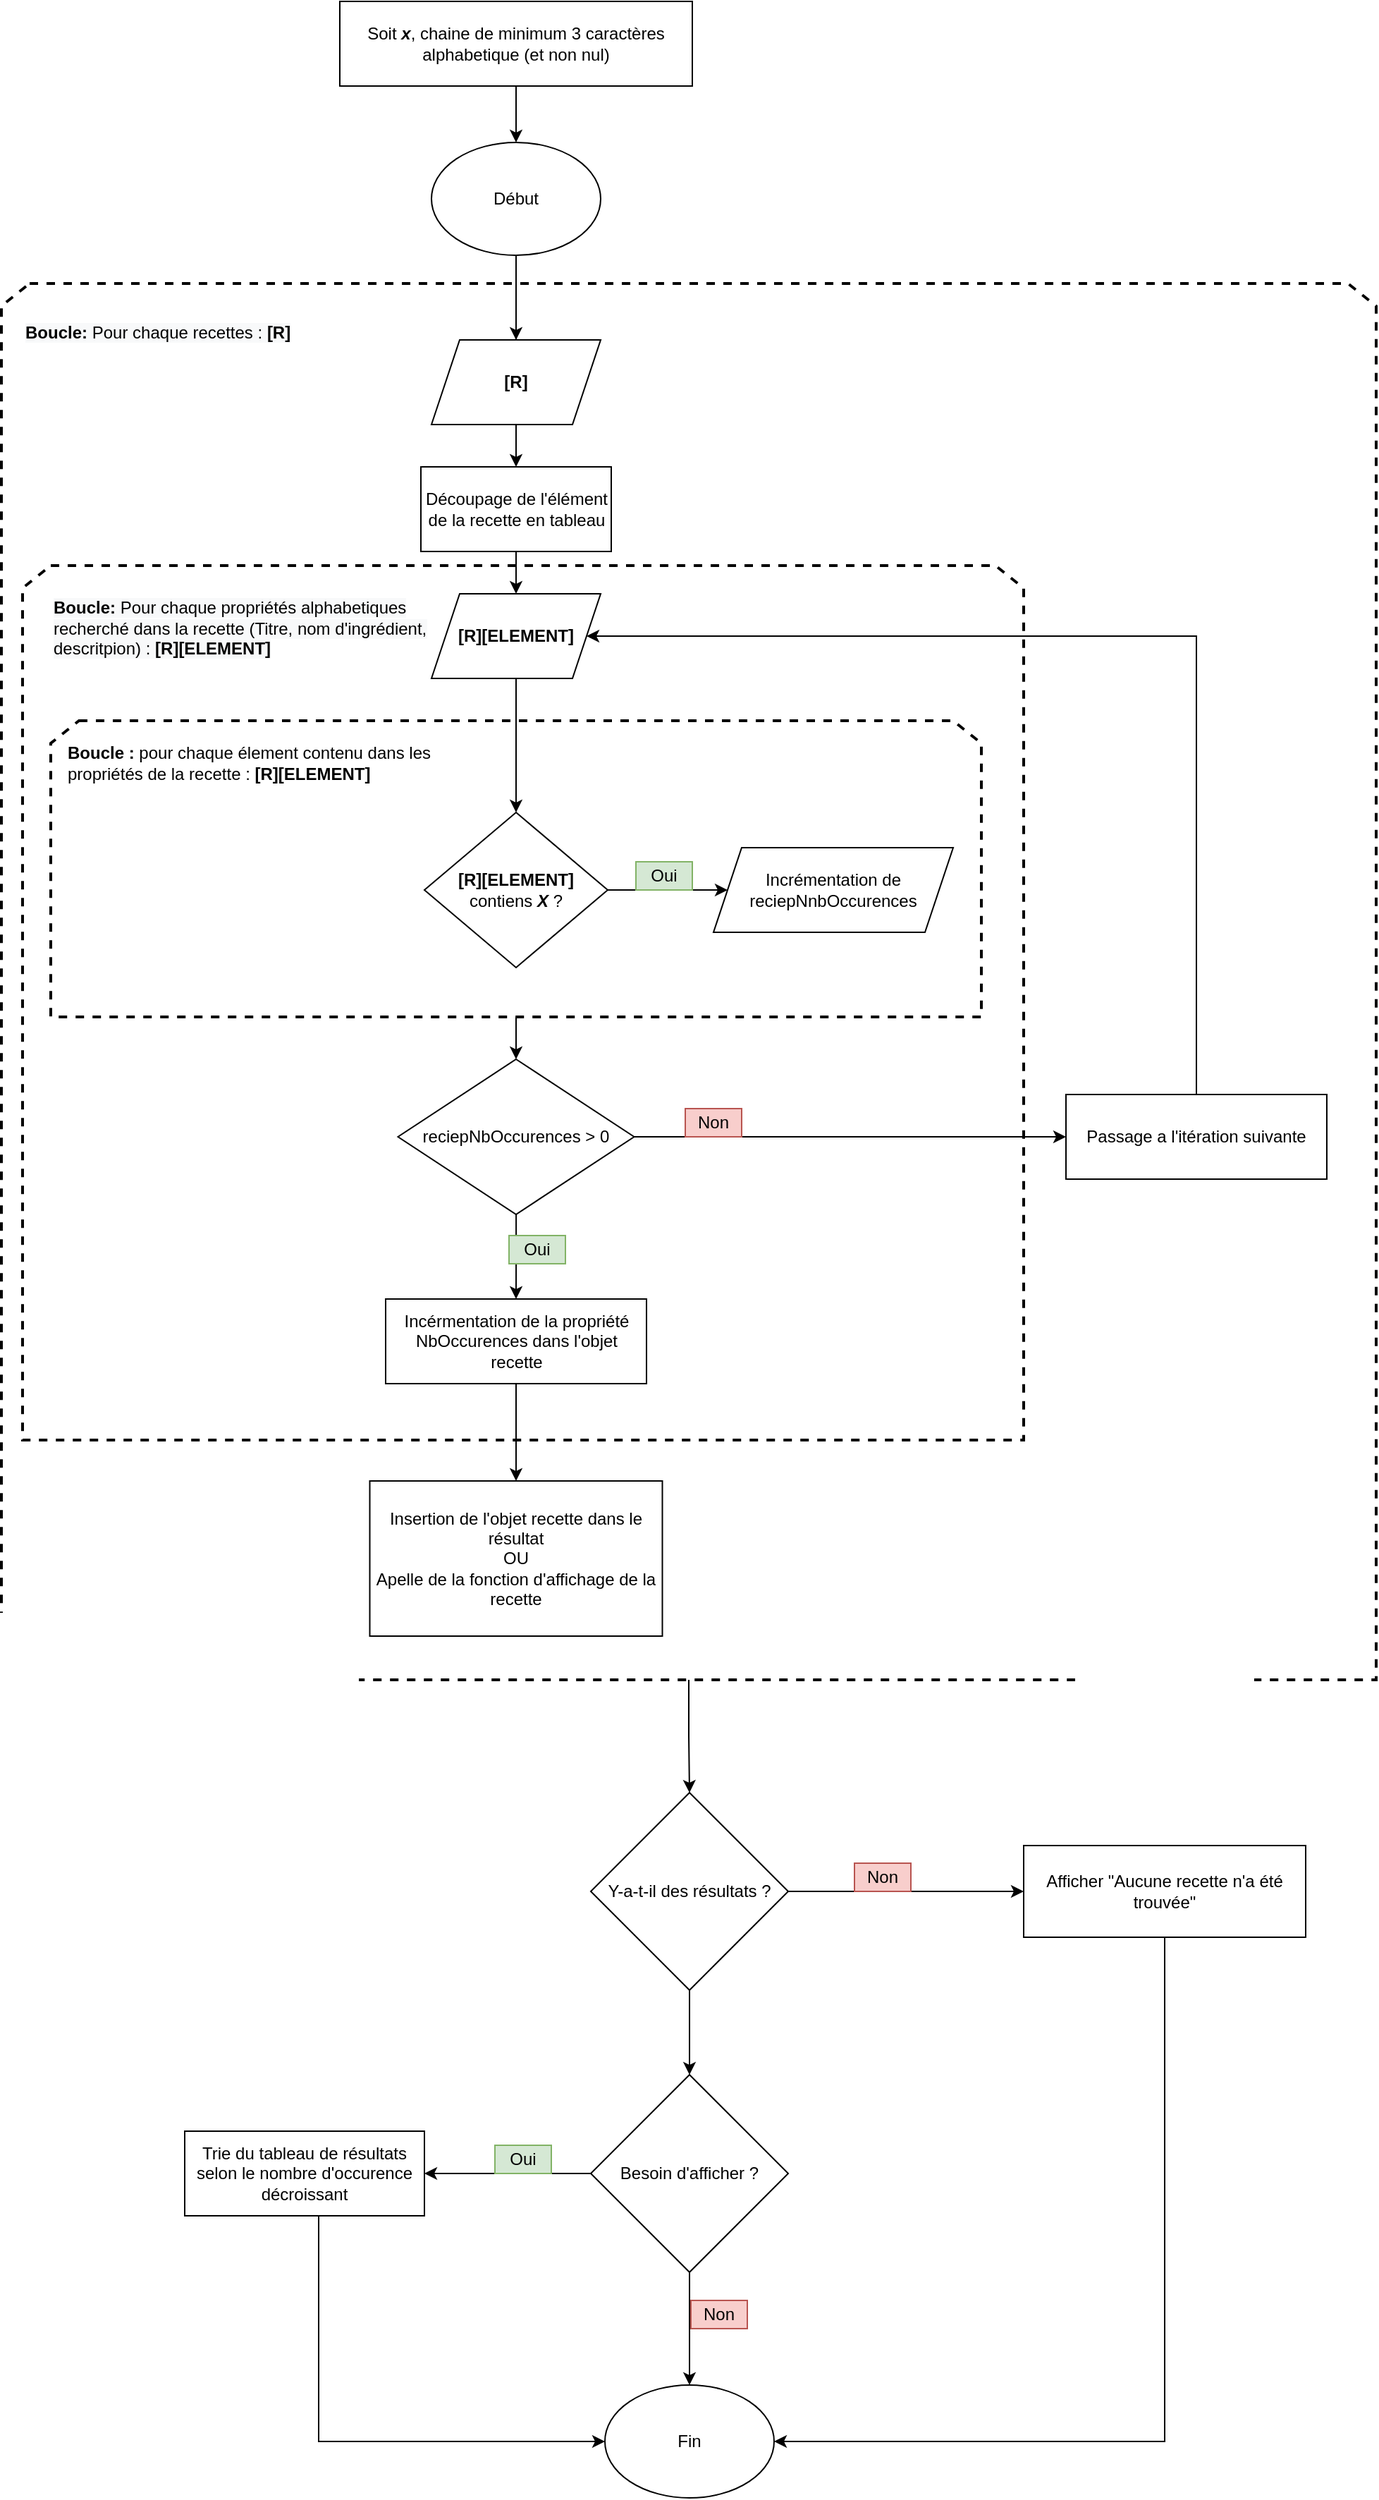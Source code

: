 <mxfile version="15.7.3" type="device"><diagram id="W2QzDN9e0owXRdh4UVnG" name="Page-1"><mxGraphModel dx="2370" dy="1442" grid="1" gridSize="10" guides="1" tooltips="1" connect="1" arrows="1" fold="1" page="1" pageScale="1" pageWidth="583" pageHeight="827" math="0" shadow="0"><root><mxCell id="0"/><mxCell id="1" parent="0"/><mxCell id="9cMznDm5X-ELZMLWN49U-64" style="edgeStyle=orthogonalEdgeStyle;rounded=0;orthogonalLoop=1;jettySize=auto;html=1;" edge="1" parent="1" source="9cMznDm5X-ELZMLWN49U-8" target="9cMznDm5X-ELZMLWN49U-51"><mxGeometry relative="1" as="geometry"/></mxCell><mxCell id="9cMznDm5X-ELZMLWN49U-8" value="" style="shape=loopLimit;whiteSpace=wrap;html=1;dashed=1;strokeWidth=2;align=left;" vertex="1" parent="1"><mxGeometry x="5" y="210" width="975" height="990" as="geometry"/></mxCell><mxCell id="9cMznDm5X-ELZMLWN49U-24" style="edgeStyle=orthogonalEdgeStyle;rounded=0;orthogonalLoop=1;jettySize=auto;html=1;" edge="1" parent="1" source="9cMznDm5X-ELZMLWN49U-2"><mxGeometry relative="1" as="geometry"><mxPoint x="370" y="250" as="targetPoint"/></mxGeometry></mxCell><mxCell id="9cMznDm5X-ELZMLWN49U-2" value="Début" style="ellipse;whiteSpace=wrap;html=1;" vertex="1" parent="1"><mxGeometry x="310" y="110" width="120" height="80" as="geometry"/></mxCell><mxCell id="9cMznDm5X-ELZMLWN49U-4" style="edgeStyle=orthogonalEdgeStyle;rounded=0;orthogonalLoop=1;jettySize=auto;html=1;" edge="1" parent="1" source="9cMznDm5X-ELZMLWN49U-3" target="9cMznDm5X-ELZMLWN49U-2"><mxGeometry relative="1" as="geometry"/></mxCell><mxCell id="9cMznDm5X-ELZMLWN49U-3" value="Soit &lt;b style=&quot;font-style: italic&quot;&gt;x&lt;/b&gt;, chaine de minimum 3 caractères alphabetique (et non nul)" style="rounded=0;whiteSpace=wrap;html=1;" vertex="1" parent="1"><mxGeometry x="245" y="10" width="250" height="60" as="geometry"/></mxCell><mxCell id="9cMznDm5X-ELZMLWN49U-12" value="&lt;br&gt;&lt;br&gt;&lt;b style=&quot;color: rgb(0 , 0 , 0) ; font-family: &amp;#34;helvetica&amp;#34; ; font-size: 12px ; font-style: normal ; letter-spacing: normal ; text-align: left ; text-indent: 0px ; text-transform: none ; word-spacing: 0px ; background-color: rgb(248 , 249 , 250)&quot;&gt;Boucle:&lt;span&gt;&amp;nbsp;&lt;/span&gt;&lt;/b&gt;&lt;span style=&quot;color: rgb(0 , 0 , 0) ; font-family: &amp;#34;helvetica&amp;#34; ; font-size: 12px ; font-style: normal ; font-weight: 400 ; letter-spacing: normal ; text-align: left ; text-indent: 0px ; text-transform: none ; word-spacing: 0px ; background-color: rgb(248 , 249 , 250) ; display: inline ; float: none&quot;&gt;Pour chaque recettes : &lt;/span&gt;&lt;span style=&quot;color: rgb(0 , 0 , 0) ; font-family: &amp;#34;helvetica&amp;#34; ; font-size: 12px ; font-style: normal ; letter-spacing: normal ; text-align: left ; text-indent: 0px ; text-transform: none ; word-spacing: 0px ; background-color: rgb(248 , 249 , 250) ; display: inline ; float: none&quot;&gt;&lt;b&gt;[R]&lt;/b&gt;&lt;/span&gt;" style="rounded=0;whiteSpace=wrap;html=1;dashed=1;strokeWidth=2;align=left;fillColor=none;strokeColor=none;" vertex="1" parent="1"><mxGeometry x="20" y="200" width="280" height="60" as="geometry"/></mxCell><mxCell id="9cMznDm5X-ELZMLWN49U-14" value="" style="shape=loopLimit;whiteSpace=wrap;html=1;dashed=1;strokeWidth=2;align=left;" vertex="1" parent="1"><mxGeometry x="20" y="410" width="710" height="620" as="geometry"/></mxCell><mxCell id="9cMznDm5X-ELZMLWN49U-15" value="&lt;br&gt;&lt;br&gt;&lt;b style=&quot;color: rgb(0 , 0 , 0) ; font-family: &amp;#34;helvetica&amp;#34; ; font-size: 12px ; font-style: normal ; letter-spacing: normal ; text-align: left ; text-indent: 0px ; text-transform: none ; word-spacing: 0px ; background-color: rgb(248 , 249 , 250)&quot;&gt;Boucle:&lt;span&gt;&amp;nbsp;&lt;/span&gt;&lt;/b&gt;&lt;span style=&quot;color: rgb(0 , 0 , 0) ; font-family: &amp;#34;helvetica&amp;#34; ; font-size: 12px ; font-style: normal ; font-weight: 400 ; letter-spacing: normal ; text-align: left ; text-indent: 0px ; text-transform: none ; word-spacing: 0px ; background-color: rgb(248 , 249 , 250) ; display: inline ; float: none&quot;&gt;Pour chaque propriétés alphabetiques recherché dans la recette (Titre, nom d'ingrédient, descritpion) : &lt;/span&gt;&lt;span style=&quot;color: rgb(0 , 0 , 0) ; font-family: &amp;#34;helvetica&amp;#34; ; font-size: 12px ; font-style: normal ; letter-spacing: normal ; text-align: left ; text-indent: 0px ; text-transform: none ; word-spacing: 0px ; background-color: rgb(248 , 249 , 250) ; display: inline ; float: none&quot;&gt;&lt;b&gt;[R][ELEMENT]&lt;/b&gt;&lt;/span&gt;" style="rounded=0;whiteSpace=wrap;html=1;dashed=1;strokeWidth=2;align=left;fillColor=none;strokeColor=none;" vertex="1" parent="1"><mxGeometry x="40" y="410" width="280" height="60" as="geometry"/></mxCell><mxCell id="9cMznDm5X-ELZMLWN49U-26" style="edgeStyle=orthogonalEdgeStyle;rounded=0;orthogonalLoop=1;jettySize=auto;html=1;" edge="1" parent="1" source="9cMznDm5X-ELZMLWN49U-16" target="9cMznDm5X-ELZMLWN49U-21"><mxGeometry relative="1" as="geometry"/></mxCell><mxCell id="9cMznDm5X-ELZMLWN49U-16" value="Découpage de l'élément de la recette en tableau" style="rounded=0;whiteSpace=wrap;html=1;" vertex="1" parent="1"><mxGeometry x="302.5" y="340" width="135" height="60" as="geometry"/></mxCell><mxCell id="9cMznDm5X-ELZMLWN49U-19" value="" style="shape=loopLimit;whiteSpace=wrap;html=1;dashed=1;strokeWidth=2;align=left;" vertex="1" parent="1"><mxGeometry x="40" y="520" width="660" height="210" as="geometry"/></mxCell><mxCell id="9cMznDm5X-ELZMLWN49U-20" value="&lt;b&gt;Boucle :&lt;/b&gt;&amp;nbsp;pour chaque élement contenu dans les propriétés de la recette :&amp;nbsp;&lt;b style=&quot;font-family: &amp;#34;helvetica&amp;#34;&quot;&gt;[R][ELEMENT]&lt;/b&gt;" style="rounded=0;whiteSpace=wrap;html=1;dashed=1;strokeWidth=2;align=left;fillColor=none;strokeColor=none;" vertex="1" parent="1"><mxGeometry x="50" y="510" width="280" height="80" as="geometry"/></mxCell><mxCell id="9cMznDm5X-ELZMLWN49U-29" style="edgeStyle=orthogonalEdgeStyle;rounded=0;orthogonalLoop=1;jettySize=auto;html=1;entryX=0.5;entryY=0;entryDx=0;entryDy=0;" edge="1" parent="1" source="9cMznDm5X-ELZMLWN49U-21" target="9cMznDm5X-ELZMLWN49U-28"><mxGeometry relative="1" as="geometry"/></mxCell><mxCell id="9cMznDm5X-ELZMLWN49U-21" value="&lt;b style=&quot;font-family: &amp;#34;helvetica&amp;#34;&quot;&gt;[R][ELEMENT]&lt;/b&gt;" style="shape=parallelogram;perimeter=parallelogramPerimeter;whiteSpace=wrap;html=1;fixedSize=1;strokeWidth=1;align=center;" vertex="1" parent="1"><mxGeometry x="310" y="430" width="120" height="60" as="geometry"/></mxCell><mxCell id="9cMznDm5X-ELZMLWN49U-25" style="edgeStyle=orthogonalEdgeStyle;rounded=0;orthogonalLoop=1;jettySize=auto;html=1;" edge="1" parent="1" source="9cMznDm5X-ELZMLWN49U-22" target="9cMznDm5X-ELZMLWN49U-16"><mxGeometry relative="1" as="geometry"/></mxCell><mxCell id="9cMznDm5X-ELZMLWN49U-22" value="&lt;b style=&quot;font-family: &amp;#34;helvetica&amp;#34;&quot;&gt;[R]&lt;/b&gt;" style="shape=parallelogram;perimeter=parallelogramPerimeter;whiteSpace=wrap;html=1;fixedSize=1;strokeWidth=1;align=center;" vertex="1" parent="1"><mxGeometry x="310" y="250" width="120" height="60" as="geometry"/></mxCell><mxCell id="9cMznDm5X-ELZMLWN49U-23" value="" style="edgeStyle=orthogonalEdgeStyle;rounded=0;orthogonalLoop=1;jettySize=auto;html=1;endArrow=none;" edge="1" parent="1" source="9cMznDm5X-ELZMLWN49U-2" target="9cMznDm5X-ELZMLWN49U-22"><mxGeometry relative="1" as="geometry"><mxPoint x="370" y="190" as="sourcePoint"/><mxPoint x="370" y="340" as="targetPoint"/></mxGeometry></mxCell><mxCell id="9cMznDm5X-ELZMLWN49U-31" style="edgeStyle=orthogonalEdgeStyle;rounded=0;orthogonalLoop=1;jettySize=auto;html=1;" edge="1" parent="1" source="9cMznDm5X-ELZMLWN49U-28" target="9cMznDm5X-ELZMLWN49U-30"><mxGeometry relative="1" as="geometry"/></mxCell><mxCell id="9cMznDm5X-ELZMLWN49U-28" value="&lt;b&gt;[R][ELEMENT] &lt;/b&gt;contiens &lt;i style=&quot;font-weight: bold&quot;&gt;X&lt;/i&gt;&amp;nbsp;?" style="rhombus;whiteSpace=wrap;html=1;strokeWidth=1;align=center;" vertex="1" parent="1"><mxGeometry x="305" y="585" width="130" height="110" as="geometry"/></mxCell><mxCell id="9cMznDm5X-ELZMLWN49U-30" value="&lt;span style=&quot;font-family: &amp;#34;helvetica&amp;#34;&quot;&gt;Incrémentation de&lt;br&gt;reciepNnbOccurences&lt;br&gt;&lt;/span&gt;" style="shape=parallelogram;perimeter=parallelogramPerimeter;whiteSpace=wrap;html=1;fixedSize=1;strokeWidth=1;align=center;" vertex="1" parent="1"><mxGeometry x="510" y="610" width="170" height="60" as="geometry"/></mxCell><mxCell id="9cMznDm5X-ELZMLWN49U-32" value="Oui" style="rounded=0;whiteSpace=wrap;html=1;strokeWidth=1;align=center;fillColor=#d5e8d4;strokeColor=#82b366;" vertex="1" parent="1"><mxGeometry x="455" y="620" width="40" height="20" as="geometry"/></mxCell><mxCell id="9cMznDm5X-ELZMLWN49U-38" style="edgeStyle=orthogonalEdgeStyle;rounded=0;orthogonalLoop=1;jettySize=auto;html=1;entryX=0.5;entryY=0;entryDx=0;entryDy=0;" edge="1" parent="1" source="9cMznDm5X-ELZMLWN49U-35" target="9cMznDm5X-ELZMLWN49U-37"><mxGeometry relative="1" as="geometry"/></mxCell><mxCell id="9cMznDm5X-ELZMLWN49U-35" value="reciepNbOccurences &amp;gt; 0" style="rhombus;whiteSpace=wrap;html=1;strokeWidth=1;align=center;" vertex="1" parent="1"><mxGeometry x="286.25" y="760" width="167.5" height="110" as="geometry"/></mxCell><mxCell id="9cMznDm5X-ELZMLWN49U-36" value="" style="endArrow=classic;html=1;rounded=0;exitX=0.5;exitY=1;exitDx=0;exitDy=0;entryX=0.5;entryY=0;entryDx=0;entryDy=0;" edge="1" parent="1" source="9cMznDm5X-ELZMLWN49U-19" target="9cMznDm5X-ELZMLWN49U-35"><mxGeometry width="50" height="50" relative="1" as="geometry"><mxPoint x="370" y="870" as="sourcePoint"/><mxPoint x="420" y="820" as="targetPoint"/></mxGeometry></mxCell><mxCell id="9cMznDm5X-ELZMLWN49U-42" style="edgeStyle=orthogonalEdgeStyle;rounded=0;orthogonalLoop=1;jettySize=auto;html=1;exitX=1;exitY=0.5;exitDx=0;exitDy=0;" edge="1" parent="1" source="9cMznDm5X-ELZMLWN49U-35" target="9cMznDm5X-ELZMLWN49U-41"><mxGeometry relative="1" as="geometry"/></mxCell><mxCell id="9cMznDm5X-ELZMLWN49U-49" style="edgeStyle=orthogonalEdgeStyle;rounded=0;orthogonalLoop=1;jettySize=auto;html=1;entryX=0.5;entryY=0;entryDx=0;entryDy=0;" edge="1" parent="1" source="9cMznDm5X-ELZMLWN49U-37" target="9cMznDm5X-ELZMLWN49U-47"><mxGeometry relative="1" as="geometry"/></mxCell><mxCell id="9cMznDm5X-ELZMLWN49U-37" value="Incérmentation de la propriété NbOccurences dans l'objet recette" style="rounded=0;whiteSpace=wrap;html=1;strokeWidth=1;align=center;" vertex="1" parent="1"><mxGeometry x="277.5" y="930" width="185" height="60" as="geometry"/></mxCell><mxCell id="9cMznDm5X-ELZMLWN49U-39" value="Oui" style="rounded=0;whiteSpace=wrap;html=1;strokeWidth=1;align=center;fillColor=#d5e8d4;strokeColor=#82b366;" vertex="1" parent="1"><mxGeometry x="365" y="885" width="40" height="20" as="geometry"/></mxCell><mxCell id="9cMznDm5X-ELZMLWN49U-43" style="edgeStyle=orthogonalEdgeStyle;rounded=0;orthogonalLoop=1;jettySize=auto;html=1;entryX=1;entryY=0.5;entryDx=0;entryDy=0;" edge="1" parent="1" source="9cMznDm5X-ELZMLWN49U-41" target="9cMznDm5X-ELZMLWN49U-21"><mxGeometry relative="1" as="geometry"><Array as="points"><mxPoint x="853" y="460"/></Array></mxGeometry></mxCell><mxCell id="9cMznDm5X-ELZMLWN49U-41" value="Passage a l'itération suivante" style="rounded=0;whiteSpace=wrap;html=1;strokeWidth=1;align=center;" vertex="1" parent="1"><mxGeometry x="760" y="785" width="185" height="60" as="geometry"/></mxCell><mxCell id="9cMznDm5X-ELZMLWN49U-44" value="Non" style="rounded=0;whiteSpace=wrap;html=1;strokeWidth=1;align=center;fillColor=#f8cecc;strokeColor=#b85450;" vertex="1" parent="1"><mxGeometry x="490" y="795" width="40" height="20" as="geometry"/></mxCell><mxCell id="9cMznDm5X-ELZMLWN49U-47" value="Insertion de l'objet recette dans le résultat &lt;br&gt;OU&lt;br&gt;Apelle de la fonction d'affichage de la recette" style="rounded=0;whiteSpace=wrap;html=1;strokeWidth=1;align=center;" vertex="1" parent="1"><mxGeometry x="266.25" y="1059" width="207.5" height="110" as="geometry"/></mxCell><mxCell id="9cMznDm5X-ELZMLWN49U-56" style="edgeStyle=orthogonalEdgeStyle;rounded=0;orthogonalLoop=1;jettySize=auto;html=1;entryX=0.5;entryY=0;entryDx=0;entryDy=0;" edge="1" parent="1" source="9cMznDm5X-ELZMLWN49U-51" target="9cMznDm5X-ELZMLWN49U-55"><mxGeometry relative="1" as="geometry"/></mxCell><mxCell id="9cMznDm5X-ELZMLWN49U-67" style="edgeStyle=orthogonalEdgeStyle;rounded=0;orthogonalLoop=1;jettySize=auto;html=1;" edge="1" parent="1" source="9cMznDm5X-ELZMLWN49U-51" target="9cMznDm5X-ELZMLWN49U-66"><mxGeometry relative="1" as="geometry"/></mxCell><mxCell id="9cMznDm5X-ELZMLWN49U-51" value="Y-a-t-il des résultats ?" style="rhombus;whiteSpace=wrap;html=1;strokeWidth=1;align=center;" vertex="1" parent="1"><mxGeometry x="423" y="1280" width="140" height="140" as="geometry"/></mxCell><mxCell id="9cMznDm5X-ELZMLWN49U-52" value="Fin" style="ellipse;whiteSpace=wrap;html=1;strokeWidth=1;align=center;" vertex="1" parent="1"><mxGeometry x="433" y="1700" width="120" height="80" as="geometry"/></mxCell><mxCell id="9cMznDm5X-ELZMLWN49U-58" style="edgeStyle=orthogonalEdgeStyle;rounded=0;orthogonalLoop=1;jettySize=auto;html=1;entryX=1;entryY=0.5;entryDx=0;entryDy=0;" edge="1" parent="1" source="9cMznDm5X-ELZMLWN49U-55" target="9cMznDm5X-ELZMLWN49U-57"><mxGeometry relative="1" as="geometry"><Array as="points"/></mxGeometry></mxCell><mxCell id="9cMznDm5X-ELZMLWN49U-59" style="edgeStyle=orthogonalEdgeStyle;rounded=0;orthogonalLoop=1;jettySize=auto;html=1;entryX=0.5;entryY=0;entryDx=0;entryDy=0;" edge="1" parent="1" source="9cMznDm5X-ELZMLWN49U-55" target="9cMznDm5X-ELZMLWN49U-52"><mxGeometry relative="1" as="geometry"/></mxCell><mxCell id="9cMznDm5X-ELZMLWN49U-55" value="Besoin d'afficher ?" style="rhombus;whiteSpace=wrap;html=1;strokeWidth=1;align=center;" vertex="1" parent="1"><mxGeometry x="423" y="1480" width="140" height="140" as="geometry"/></mxCell><mxCell id="9cMznDm5X-ELZMLWN49U-60" style="edgeStyle=orthogonalEdgeStyle;rounded=0;orthogonalLoop=1;jettySize=auto;html=1;entryX=0;entryY=0.5;entryDx=0;entryDy=0;" edge="1" parent="1" source="9cMznDm5X-ELZMLWN49U-57" target="9cMznDm5X-ELZMLWN49U-52"><mxGeometry relative="1" as="geometry"><mxPoint x="430" y="1740" as="targetPoint"/><Array as="points"><mxPoint x="230" y="1740"/></Array></mxGeometry></mxCell><mxCell id="9cMznDm5X-ELZMLWN49U-57" value="Trie du tableau de résultats selon le nombre d'occurence décroissant" style="rounded=0;whiteSpace=wrap;html=1;strokeWidth=1;align=center;" vertex="1" parent="1"><mxGeometry x="135" y="1520" width="170" height="60" as="geometry"/></mxCell><mxCell id="9cMznDm5X-ELZMLWN49U-62" value="Oui" style="rounded=0;whiteSpace=wrap;html=1;strokeWidth=1;align=center;fillColor=#d5e8d4;strokeColor=#82b366;" vertex="1" parent="1"><mxGeometry x="355" y="1530" width="40" height="20" as="geometry"/></mxCell><mxCell id="9cMznDm5X-ELZMLWN49U-63" value="Non" style="rounded=0;whiteSpace=wrap;html=1;strokeWidth=1;align=center;fillColor=#f8cecc;strokeColor=#b85450;" vertex="1" parent="1"><mxGeometry x="494" y="1640" width="40" height="20" as="geometry"/></mxCell><mxCell id="9cMznDm5X-ELZMLWN49U-68" style="edgeStyle=orthogonalEdgeStyle;rounded=0;orthogonalLoop=1;jettySize=auto;html=1;entryX=1;entryY=0.5;entryDx=0;entryDy=0;" edge="1" parent="1" source="9cMznDm5X-ELZMLWN49U-66" target="9cMznDm5X-ELZMLWN49U-52"><mxGeometry relative="1" as="geometry"><Array as="points"><mxPoint x="830" y="1740"/></Array></mxGeometry></mxCell><mxCell id="9cMznDm5X-ELZMLWN49U-66" value="Afficher &quot;Aucune recette n'a été trouvée&quot;" style="rounded=0;whiteSpace=wrap;html=1;strokeWidth=1;align=center;" vertex="1" parent="1"><mxGeometry x="730" y="1317.5" width="200" height="65" as="geometry"/></mxCell><mxCell id="9cMznDm5X-ELZMLWN49U-69" value="Non" style="rounded=0;whiteSpace=wrap;html=1;strokeWidth=1;align=center;fillColor=#f8cecc;strokeColor=#b85450;" vertex="1" parent="1"><mxGeometry x="610" y="1330" width="40" height="20" as="geometry"/></mxCell></root></mxGraphModel></diagram></mxfile>